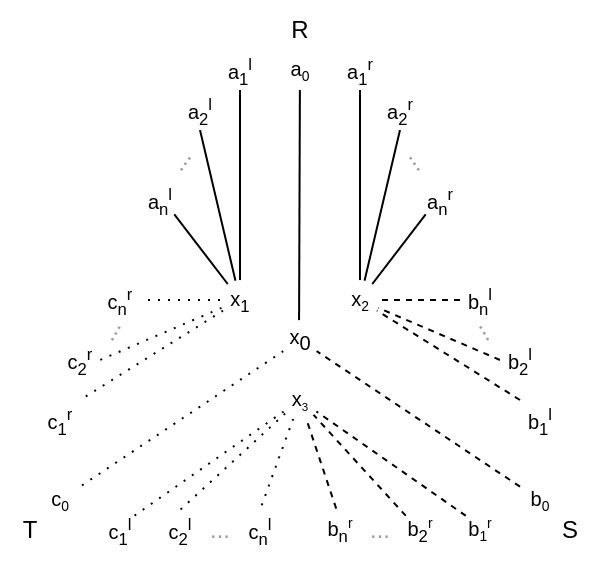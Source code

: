 <mxfile>
    <diagram id="4zqRe1Uasq-oflodSKAQ" name="Page-1">
        <mxGraphModel dx="428" dy="510" grid="1" gridSize="10" guides="1" tooltips="1" connect="1" arrows="1" fold="1" page="1" pageScale="1" pageWidth="1100" pageHeight="850" math="0" shadow="0">
            <root>
                <mxCell id="0"/>
                <mxCell id="1" parent="0"/>
                <mxCell id="2" value="" style="endArrow=none;html=1;startArrow=none;startFill=0;endFill=0;fillColor=#f8cecc;strokeColor=#000000;strokeWidth=1;" parent="1" edge="1">
                    <mxGeometry width="50" height="50" relative="1" as="geometry">
                        <mxPoint x="639.5" y="280" as="sourcePoint"/>
                        <mxPoint x="640" y="140" as="targetPoint"/>
                    </mxGeometry>
                </mxCell>
                <mxCell id="3" value="" style="endArrow=none;html=1;startArrow=none;startFill=0;endFill=0;fillColor=#fff2cc;strokeColor=#000000;strokeWidth=1;dashed=1;dashPattern=1 4;" parent="1" edge="1">
                    <mxGeometry width="50" height="50" relative="1" as="geometry">
                        <mxPoint x="640" y="280" as="sourcePoint"/>
                        <mxPoint x="520" y="360" as="targetPoint"/>
                    </mxGeometry>
                </mxCell>
                <mxCell id="4" value="" style="endArrow=none;html=1;startArrow=none;startFill=0;endFill=0;fillColor=#dae8fc;strokeColor=#000000;strokeWidth=1;sketch=0;dashed=1;" parent="1" edge="1">
                    <mxGeometry width="50" height="50" relative="1" as="geometry">
                        <mxPoint x="760" y="360" as="sourcePoint"/>
                        <mxPoint x="640" y="280" as="targetPoint"/>
                    </mxGeometry>
                </mxCell>
                <mxCell id="25" value="" style="endArrow=none;html=1;startArrow=none;startFill=0;endFill=0;fillColor=#f8cecc;strokeColor=#000000;entryX=0.5;entryY=1;entryDx=0;entryDy=0;" parent="1" target="69" edge="1">
                    <mxGeometry width="50" height="50" relative="1" as="geometry">
                        <mxPoint x="610" y="260" as="sourcePoint"/>
                        <mxPoint x="611" y="150" as="targetPoint"/>
                    </mxGeometry>
                </mxCell>
                <mxCell id="26" value="" style="endArrow=none;html=1;startArrow=none;startFill=0;endFill=0;fillColor=#f8cecc;strokeColor=#000000;entryX=0.5;entryY=1;entryDx=0;entryDy=0;" parent="1" target="70" edge="1">
                    <mxGeometry width="50" height="50" relative="1" as="geometry">
                        <mxPoint x="610" y="260" as="sourcePoint"/>
                        <mxPoint x="590" y="170" as="targetPoint"/>
                    </mxGeometry>
                </mxCell>
                <mxCell id="27" value="" style="endArrow=none;html=1;startArrow=none;startFill=0;endFill=0;fillColor=#f8cecc;strokeColor=#000000;entryX=1;entryY=1;entryDx=0;entryDy=0;" parent="1" target="68" edge="1">
                    <mxGeometry width="50" height="50" relative="1" as="geometry">
                        <mxPoint x="610" y="260" as="sourcePoint"/>
                        <mxPoint x="570" y="200" as="targetPoint"/>
                    </mxGeometry>
                </mxCell>
                <mxCell id="28" value="" style="endArrow=none;html=1;startArrow=none;startFill=0;endFill=0;fillColor=#fff2cc;strokeColor=#000000;dashed=1;dashPattern=1 4;" parent="1" edge="1">
                    <mxGeometry width="50" height="50" relative="1" as="geometry">
                        <mxPoint x="610.08" y="260" as="sourcePoint"/>
                        <mxPoint x="530" y="310" as="targetPoint"/>
                    </mxGeometry>
                </mxCell>
                <mxCell id="29" value="" style="endArrow=none;html=1;startArrow=none;startFill=0;endFill=0;fillColor=#fff2cc;strokeColor=#000000;dashed=1;entryX=1;entryY=0.5;entryDx=0;entryDy=0;dashPattern=1 4;" parent="1" target="77" edge="1">
                    <mxGeometry width="50" height="50" relative="1" as="geometry">
                        <mxPoint x="610" y="260" as="sourcePoint"/>
                        <mxPoint x="530" y="260" as="targetPoint"/>
                    </mxGeometry>
                </mxCell>
                <mxCell id="30" value="" style="endArrow=none;html=1;startArrow=none;startFill=0;endFill=0;fillColor=#fff2cc;strokeColor=#000000;dashed=1;entryX=1;entryY=0.5;entryDx=0;entryDy=0;dashPattern=1 4;" parent="1" target="78" edge="1">
                    <mxGeometry width="50" height="50" relative="1" as="geometry">
                        <mxPoint x="610" y="260" as="sourcePoint"/>
                        <mxPoint x="530" y="290" as="targetPoint"/>
                    </mxGeometry>
                </mxCell>
                <mxCell id="31" value="" style="endArrow=none;html=1;startArrow=none;startFill=0;endFill=0;fillColor=#fff2cc;strokeColor=#000000;dashed=1;entryX=1;entryY=0;entryDx=0;entryDy=0;dashPattern=1 4;" parent="1" target="75" edge="1">
                    <mxGeometry width="50" height="50" relative="1" as="geometry">
                        <mxPoint x="640.08" y="310" as="sourcePoint"/>
                        <mxPoint x="560" y="370" as="targetPoint"/>
                    </mxGeometry>
                </mxCell>
                <mxCell id="32" value="" style="endArrow=none;html=1;startArrow=none;startFill=0;endFill=0;fillColor=#fff2cc;strokeColor=#000000;dashed=1;entryX=0.5;entryY=0;entryDx=0;entryDy=0;dashPattern=1 4;" parent="1" target="74" edge="1">
                    <mxGeometry width="50" height="50" relative="1" as="geometry">
                        <mxPoint x="640" y="310" as="sourcePoint"/>
                        <mxPoint x="620" y="370" as="targetPoint"/>
                    </mxGeometry>
                </mxCell>
                <mxCell id="33" value="" style="endArrow=none;html=1;startArrow=none;startFill=0;endFill=0;fillColor=#fff2cc;strokeColor=#000000;dashed=1;entryX=0.5;entryY=0;entryDx=0;entryDy=0;dashPattern=1 4;" parent="1" target="76" edge="1">
                    <mxGeometry width="50" height="50" relative="1" as="geometry">
                        <mxPoint x="640" y="310" as="sourcePoint"/>
                        <mxPoint x="580" y="370" as="targetPoint"/>
                    </mxGeometry>
                </mxCell>
                <mxCell id="34" value="" style="endArrow=none;html=1;startArrow=none;startFill=0;endFill=0;fillColor=#dae8fc;strokeColor=#000000;strokeWidth=1;sketch=0;dashed=1;exitX=0;exitY=0;exitDx=0;exitDy=0;fontColor=#66B2FF;" parent="1" source="84" edge="1">
                    <mxGeometry width="50" height="50" relative="1" as="geometry">
                        <mxPoint x="720" y="370" as="sourcePoint"/>
                        <mxPoint x="640" y="310" as="targetPoint"/>
                    </mxGeometry>
                </mxCell>
                <mxCell id="35" value="" style="endArrow=none;html=1;startArrow=none;startFill=0;endFill=0;fillColor=#dae8fc;strokeColor=#000000;strokeWidth=1;dashed=1;fontColor=#66B2FF;" parent="1" edge="1">
                    <mxGeometry width="50" height="50" relative="1" as="geometry">
                        <mxPoint x="660" y="370" as="sourcePoint"/>
                        <mxPoint x="640" y="310" as="targetPoint"/>
                    </mxGeometry>
                </mxCell>
                <mxCell id="36" value="" style="endArrow=none;html=1;startArrow=none;startFill=0;endFill=0;fillColor=#dae8fc;strokeColor=#000000;strokeWidth=1;sketch=0;dashed=1;exitX=0;exitY=0;exitDx=0;exitDy=0;fontColor=#66B2FF;" parent="1" source="85" edge="1">
                    <mxGeometry width="50" height="50" relative="1" as="geometry">
                        <mxPoint x="700" y="370" as="sourcePoint"/>
                        <mxPoint x="640" y="310" as="targetPoint"/>
                    </mxGeometry>
                </mxCell>
                <mxCell id="37" value="" style="endArrow=none;html=1;startArrow=none;startFill=0;endFill=0;fillColor=#f8cecc;strokeColor=#000000;entryX=0.5;entryY=1;entryDx=0;entryDy=0;" parent="1" target="71" edge="1">
                    <mxGeometry width="50" height="50" relative="1" as="geometry">
                        <mxPoint x="670" y="260" as="sourcePoint"/>
                        <mxPoint x="671" y="150" as="targetPoint"/>
                    </mxGeometry>
                </mxCell>
                <mxCell id="38" value="" style="endArrow=none;html=1;startArrow=none;startFill=0;endFill=0;fillColor=#f8cecc;strokeColor=#000000;entryX=0.5;entryY=1;entryDx=0;entryDy=0;" parent="1" target="72" edge="1">
                    <mxGeometry width="50" height="50" relative="1" as="geometry">
                        <mxPoint x="670" y="260" as="sourcePoint"/>
                        <mxPoint x="680" y="170" as="targetPoint"/>
                    </mxGeometry>
                </mxCell>
                <mxCell id="39" value="" style="endArrow=none;html=1;startArrow=none;startFill=0;endFill=0;fillColor=#f8cecc;strokeColor=#000000;entryX=0;entryY=1;entryDx=0;entryDy=0;" parent="1" target="73" edge="1">
                    <mxGeometry width="50" height="50" relative="1" as="geometry">
                        <mxPoint x="670" y="260" as="sourcePoint"/>
                        <mxPoint x="700" y="210" as="targetPoint"/>
                    </mxGeometry>
                </mxCell>
                <mxCell id="40" value="" style="endArrow=none;html=1;startArrow=none;startFill=0;endFill=0;fillColor=#dae8fc;strokeColor=#000000;strokeWidth=1;sketch=0;dashed=1;fontColor=#66B2FF;" parent="1" edge="1">
                    <mxGeometry width="50" height="50" relative="1" as="geometry">
                        <mxPoint x="750" y="310" as="sourcePoint"/>
                        <mxPoint x="670" y="260" as="targetPoint"/>
                    </mxGeometry>
                </mxCell>
                <mxCell id="41" value="" style="endArrow=none;html=1;startArrow=none;startFill=0;endFill=0;fillColor=#dae8fc;strokeColor=#000000;strokeWidth=1;sketch=0;dashed=1;fontColor=#66B2FF;" parent="1" edge="1">
                    <mxGeometry width="50" height="50" relative="1" as="geometry">
                        <mxPoint x="740" y="290" as="sourcePoint"/>
                        <mxPoint x="670" y="260" as="targetPoint"/>
                    </mxGeometry>
                </mxCell>
                <mxCell id="42" value="" style="endArrow=none;html=1;startArrow=none;startFill=0;endFill=0;fillColor=#dae8fc;strokeColor=#000000;strokeWidth=1;sketch=0;dashed=1;fontColor=#66B2FF;" parent="1" edge="1">
                    <mxGeometry width="50" height="50" relative="1" as="geometry">
                        <mxPoint x="720" y="260" as="sourcePoint"/>
                        <mxPoint x="670" y="260" as="targetPoint"/>
                    </mxGeometry>
                </mxCell>
                <mxCell id="44" value="T" style="text;html=1;strokeColor=none;fillColor=none;align=center;verticalAlign=middle;whiteSpace=wrap;rounded=0;" parent="1" vertex="1">
                    <mxGeometry x="490" y="360" width="30" height="30" as="geometry"/>
                </mxCell>
                <mxCell id="45" value="S" style="text;html=1;strokeColor=none;fillColor=none;align=center;verticalAlign=middle;whiteSpace=wrap;rounded=0;" parent="1" vertex="1">
                    <mxGeometry x="760" y="360" width="30" height="30" as="geometry"/>
                </mxCell>
                <mxCell id="46" value="R" style="text;html=1;strokeColor=none;fillColor=none;align=center;verticalAlign=middle;whiteSpace=wrap;rounded=0;" parent="1" vertex="1">
                    <mxGeometry x="620" y="110" width="40" height="30" as="geometry"/>
                </mxCell>
                <mxCell id="47" value="..." style="text;html=1;strokeColor=none;fillColor=none;align=center;verticalAlign=middle;whiteSpace=wrap;rounded=0;rotation=-55;fontColor=#9C9C9C;" parent="1" vertex="1">
                    <mxGeometry x="565" y="175" width="30" height="30" as="geometry"/>
                </mxCell>
                <mxCell id="51" value="..." style="text;html=1;strokeColor=none;fillColor=none;align=center;verticalAlign=middle;whiteSpace=wrap;rounded=0;rotation=55;fontColor=#9C9C9C;" parent="1" vertex="1">
                    <mxGeometry x="685" y="175" width="30" height="30" as="geometry"/>
                </mxCell>
                <mxCell id="53" value="..." style="text;html=1;strokeColor=none;fillColor=none;align=center;verticalAlign=middle;whiteSpace=wrap;rounded=0;rotation=0;fontColor=#9C9C9C;" parent="1" vertex="1">
                    <mxGeometry x="580" y="360" width="40" height="30" as="geometry"/>
                </mxCell>
                <mxCell id="54" value="..." style="text;html=1;strokeColor=none;fillColor=none;align=center;verticalAlign=middle;whiteSpace=wrap;rounded=0;rotation=0;fontColor=#9C9C9C;" parent="1" vertex="1">
                    <mxGeometry x="660" y="360" width="40" height="30" as="geometry"/>
                </mxCell>
                <mxCell id="55" value="..." style="text;html=1;strokeColor=none;fillColor=none;align=center;verticalAlign=middle;whiteSpace=wrap;rounded=0;rotation=60;fontColor=#9C9C9C;" parent="1" vertex="1">
                    <mxGeometry x="720" y="260" width="30" height="30" as="geometry"/>
                </mxCell>
                <mxCell id="64" value="x&lt;sub style=&quot;font-size: 10px;&quot;&gt;0&lt;/sub&gt;" style="ellipse;whiteSpace=wrap;html=1;aspect=fixed;glass=0;fontSize=10;strokeColor=none;" parent="1" vertex="1">
                    <mxGeometry x="630" y="270" width="20" height="20" as="geometry"/>
                </mxCell>
                <mxCell id="65" value="x&lt;sub&gt;1&lt;/sub&gt;" style="ellipse;whiteSpace=wrap;html=1;aspect=fixed;glass=0;fontSize=10;strokeColor=none;" parent="1" vertex="1">
                    <mxGeometry x="600" y="250" width="20" height="20" as="geometry"/>
                </mxCell>
                <mxCell id="66" value="x&lt;span style=&quot;font-size: 8.333px&quot;&gt;&lt;sub&gt;2&lt;/sub&gt;&lt;/span&gt;" style="ellipse;whiteSpace=wrap;html=1;aspect=fixed;glass=0;fontSize=10;strokeColor=none;" parent="1" vertex="1">
                    <mxGeometry x="660" y="250" width="20" height="20" as="geometry"/>
                </mxCell>
                <mxCell id="67" value="x&lt;span style=&quot;font-size: 6.944px&quot;&gt;&lt;sub&gt;3&lt;/sub&gt;&lt;/span&gt;" style="ellipse;whiteSpace=wrap;html=1;aspect=fixed;glass=0;fontSize=10;strokeColor=none;" parent="1" vertex="1">
                    <mxGeometry x="630" y="300" width="20" height="20" as="geometry"/>
                </mxCell>
                <mxCell id="68" value="a&lt;sub&gt;n&lt;/sub&gt;&lt;sup&gt;l&lt;/sup&gt;" style="ellipse;whiteSpace=wrap;html=1;aspect=fixed;glass=0;fontSize=10;strokeColor=none;fontColor=#000000;" parent="1" vertex="1">
                    <mxGeometry x="560" y="200" width="20" height="20" as="geometry"/>
                </mxCell>
                <mxCell id="69" value="a&lt;sub&gt;1&lt;/sub&gt;&lt;sup&gt;l&lt;/sup&gt;" style="ellipse;whiteSpace=wrap;html=1;aspect=fixed;glass=0;fontSize=10;strokeColor=none;fontColor=#000000;" parent="1" vertex="1">
                    <mxGeometry x="600" y="135" width="20" height="20" as="geometry"/>
                </mxCell>
                <mxCell id="70" value="a&lt;sub&gt;2&lt;/sub&gt;&lt;sup&gt;l&lt;/sup&gt;" style="ellipse;whiteSpace=wrap;html=1;aspect=fixed;glass=0;fontSize=10;strokeColor=none;fontColor=#000000;" parent="1" vertex="1">
                    <mxGeometry x="580" y="155" width="20" height="20" as="geometry"/>
                </mxCell>
                <mxCell id="71" value="a&lt;sub&gt;1&lt;/sub&gt;&lt;sup&gt;r&lt;/sup&gt;" style="ellipse;whiteSpace=wrap;html=1;aspect=fixed;glass=0;fontSize=10;strokeColor=none;fontColor=#000000;" parent="1" vertex="1">
                    <mxGeometry x="660" y="135" width="20" height="20" as="geometry"/>
                </mxCell>
                <mxCell id="72" value="a&lt;sub&gt;2&lt;/sub&gt;&lt;sup&gt;r&lt;/sup&gt;" style="ellipse;whiteSpace=wrap;html=1;aspect=fixed;glass=0;fontSize=10;strokeColor=none;fontColor=#000000;" parent="1" vertex="1">
                    <mxGeometry x="680" y="155" width="20" height="20" as="geometry"/>
                </mxCell>
                <mxCell id="73" value="a&lt;sub&gt;n&lt;/sub&gt;&lt;sup&gt;r&lt;/sup&gt;" style="ellipse;whiteSpace=wrap;html=1;aspect=fixed;glass=0;fontSize=10;strokeColor=none;fontColor=#000000;" parent="1" vertex="1">
                    <mxGeometry x="700" y="200" width="20" height="20" as="geometry"/>
                </mxCell>
                <mxCell id="74" value="c&lt;sub&gt;n&lt;/sub&gt;&lt;sup&gt;l&lt;/sup&gt;" style="ellipse;whiteSpace=wrap;html=1;aspect=fixed;glass=0;fontSize=10;strokeColor=none;fontColor=#000000;" parent="1" vertex="1">
                    <mxGeometry x="610" y="365" width="20" height="20" as="geometry"/>
                </mxCell>
                <mxCell id="75" value="c&lt;sub&gt;1&lt;/sub&gt;&lt;sup&gt;l&lt;/sup&gt;" style="ellipse;whiteSpace=wrap;html=1;aspect=fixed;glass=0;fontSize=10;strokeColor=none;fontColor=#000000;" parent="1" vertex="1">
                    <mxGeometry x="540" y="365" width="20" height="20" as="geometry"/>
                </mxCell>
                <mxCell id="76" value="c&lt;sub&gt;2&lt;/sub&gt;&lt;sup&gt;l&lt;/sup&gt;" style="ellipse;whiteSpace=wrap;html=1;aspect=fixed;glass=0;fontSize=10;strokeColor=none;fontColor=#000000;" parent="1" vertex="1">
                    <mxGeometry x="570" y="365" width="20" height="20" as="geometry"/>
                </mxCell>
                <mxCell id="77" value="c&lt;sub&gt;n&lt;/sub&gt;&lt;sup&gt;r&lt;/sup&gt;" style="ellipse;whiteSpace=wrap;html=1;aspect=fixed;glass=0;fontSize=10;strokeColor=none;fontColor=#000000;" parent="1" vertex="1">
                    <mxGeometry x="540" y="250" width="20" height="20" as="geometry"/>
                </mxCell>
                <mxCell id="78" value="c&lt;sub&gt;2&lt;/sub&gt;&lt;sup&gt;r&lt;/sup&gt;" style="ellipse;whiteSpace=wrap;html=1;aspect=fixed;glass=0;fontSize=10;strokeColor=none;fontColor=#000000;" parent="1" vertex="1">
                    <mxGeometry x="520" y="280" width="20" height="20" as="geometry"/>
                </mxCell>
                <mxCell id="79" value="c&lt;sub&gt;1&lt;/sub&gt;&lt;sup&gt;r&lt;/sup&gt;" style="ellipse;whiteSpace=wrap;html=1;aspect=fixed;glass=0;fontSize=10;strokeColor=none;fontColor=#000000;" parent="1" vertex="1">
                    <mxGeometry x="510" y="310" width="20" height="20" as="geometry"/>
                </mxCell>
                <mxCell id="80" value="b&lt;sub&gt;n&lt;/sub&gt;&lt;sup&gt;l&lt;/sup&gt;" style="ellipse;whiteSpace=wrap;html=1;aspect=fixed;glass=0;fontSize=10;strokeColor=none;fontColor=#000000;" parent="1" vertex="1">
                    <mxGeometry x="720" y="250" width="20" height="20" as="geometry"/>
                </mxCell>
                <mxCell id="81" value="b&lt;sub&gt;1&lt;/sub&gt;&lt;sup&gt;l&lt;/sup&gt;" style="ellipse;whiteSpace=wrap;html=1;aspect=fixed;glass=0;fontSize=10;strokeColor=none;fontColor=#000000;" parent="1" vertex="1">
                    <mxGeometry x="750" y="310" width="20" height="20" as="geometry"/>
                </mxCell>
                <mxCell id="82" value="b&lt;sub&gt;2&lt;/sub&gt;&lt;sup&gt;l&lt;/sup&gt;" style="ellipse;whiteSpace=wrap;html=1;aspect=fixed;glass=0;fontSize=10;strokeColor=none;fontColor=#000000;" parent="1" vertex="1">
                    <mxGeometry x="740" y="280" width="20" height="20" as="geometry"/>
                </mxCell>
                <mxCell id="84" value="b&lt;span style=&quot;font-size: 8.333px&quot;&gt;&lt;sub&gt;1&lt;/sub&gt;&lt;sup&gt;r&lt;/sup&gt;&lt;/span&gt;" style="ellipse;whiteSpace=wrap;html=1;aspect=fixed;glass=0;fontSize=10;strokeColor=none;fontColor=#000000;" parent="1" vertex="1">
                    <mxGeometry x="720" y="365" width="20" height="20" as="geometry"/>
                </mxCell>
                <mxCell id="85" value="b&lt;sub&gt;2&lt;/sub&gt;&lt;span style=&quot;font-size: 8.333px&quot;&gt;&lt;sup&gt;r&lt;/sup&gt;&lt;/span&gt;" style="ellipse;whiteSpace=wrap;html=1;aspect=fixed;glass=0;fontSize=10;strokeColor=none;fontColor=#000000;" parent="1" vertex="1">
                    <mxGeometry x="690" y="365" width="20" height="20" as="geometry"/>
                </mxCell>
                <mxCell id="86" value="b&lt;sub&gt;n&lt;/sub&gt;&lt;span style=&quot;font-size: 8.333px&quot;&gt;&lt;sup&gt;r&lt;/sup&gt;&lt;/span&gt;" style="ellipse;whiteSpace=wrap;html=1;aspect=fixed;glass=0;fontSize=10;strokeColor=none;fontColor=#000000;" parent="1" vertex="1">
                    <mxGeometry x="650" y="365" width="20" height="20" as="geometry"/>
                </mxCell>
                <mxCell id="88" value="..." style="text;html=1;strokeColor=none;fillColor=none;align=center;verticalAlign=middle;whiteSpace=wrap;rounded=0;rotation=-60;fontColor=#9C9C9C;" parent="1" vertex="1">
                    <mxGeometry x="530" y="260" width="30" height="30" as="geometry"/>
                </mxCell>
                <mxCell id="89" value="a&lt;span style=&quot;font-size: 8.333px&quot;&gt;&lt;sub&gt;0&lt;/sub&gt;&lt;/span&gt;" style="ellipse;whiteSpace=wrap;html=1;aspect=fixed;glass=0;fontSize=10;strokeColor=none;fontColor=#000000;" parent="1" vertex="1">
                    <mxGeometry x="630" y="135" width="20" height="20" as="geometry"/>
                </mxCell>
                <mxCell id="90" value="b&lt;span style=&quot;font-size: 8.333px&quot;&gt;&lt;sub&gt;0&lt;/sub&gt;&lt;/span&gt;" style="ellipse;whiteSpace=wrap;html=1;aspect=fixed;glass=0;fontSize=10;strokeColor=none;fontColor=#000000;" parent="1" vertex="1">
                    <mxGeometry x="750" y="350" width="20" height="20" as="geometry"/>
                </mxCell>
                <mxCell id="91" value="c&lt;span style=&quot;font-size: 8.333px&quot;&gt;&lt;sub&gt;0&lt;/sub&gt;&lt;/span&gt;" style="ellipse;whiteSpace=wrap;html=1;aspect=fixed;glass=0;fontSize=10;strokeColor=none;fontColor=#000000;" parent="1" vertex="1">
                    <mxGeometry x="510" y="350" width="20" height="20" as="geometry"/>
                </mxCell>
            </root>
        </mxGraphModel>
    </diagram>
</mxfile>